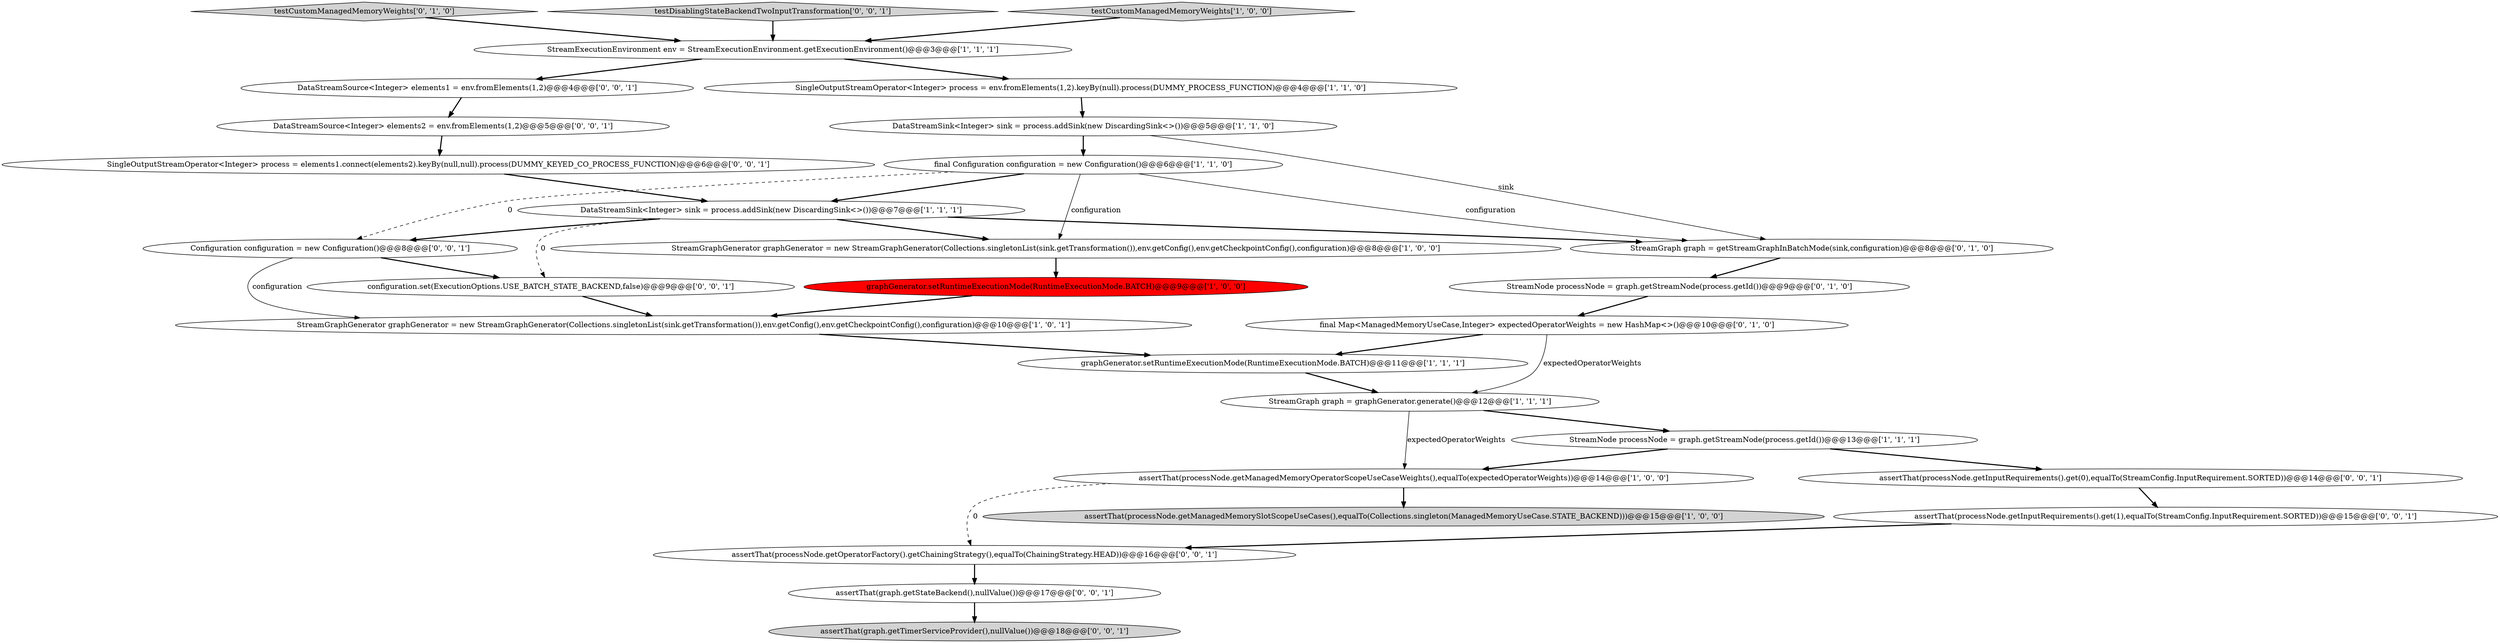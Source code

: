 digraph {
24 [style = filled, label = "SingleOutputStreamOperator<Integer> process = elements1.connect(elements2).keyBy(null,null).process(DUMMY_KEYED_CO_PROCESS_FUNCTION)@@@6@@@['0', '0', '1']", fillcolor = white, shape = ellipse image = "AAA0AAABBB3BBB"];
10 [style = filled, label = "StreamGraph graph = graphGenerator.generate()@@@12@@@['1', '1', '1']", fillcolor = white, shape = ellipse image = "AAA0AAABBB1BBB"];
28 [style = filled, label = "DataStreamSource<Integer> elements2 = env.fromElements(1,2)@@@5@@@['0', '0', '1']", fillcolor = white, shape = ellipse image = "AAA0AAABBB3BBB"];
0 [style = filled, label = "DataStreamSink<Integer> sink = process.addSink(new DiscardingSink<>())@@@5@@@['1', '1', '0']", fillcolor = white, shape = ellipse image = "AAA0AAABBB1BBB"];
13 [style = filled, label = "final Configuration configuration = new Configuration()@@@6@@@['1', '1', '0']", fillcolor = white, shape = ellipse image = "AAA0AAABBB1BBB"];
15 [style = filled, label = "StreamNode processNode = graph.getStreamNode(process.getId())@@@9@@@['0', '1', '0']", fillcolor = white, shape = ellipse image = "AAA0AAABBB2BBB"];
17 [style = filled, label = "testCustomManagedMemoryWeights['0', '1', '0']", fillcolor = lightgray, shape = diamond image = "AAA0AAABBB2BBB"];
11 [style = filled, label = "graphGenerator.setRuntimeExecutionMode(RuntimeExecutionMode.BATCH)@@@11@@@['1', '1', '1']", fillcolor = white, shape = ellipse image = "AAA0AAABBB1BBB"];
25 [style = filled, label = "assertThat(graph.getTimerServiceProvider(),nullValue())@@@18@@@['0', '0', '1']", fillcolor = lightgray, shape = ellipse image = "AAA0AAABBB3BBB"];
16 [style = filled, label = "final Map<ManagedMemoryUseCase,Integer> expectedOperatorWeights = new HashMap<>()@@@10@@@['0', '1', '0']", fillcolor = white, shape = ellipse image = "AAA0AAABBB2BBB"];
3 [style = filled, label = "assertThat(processNode.getManagedMemoryOperatorScopeUseCaseWeights(),equalTo(expectedOperatorWeights))@@@14@@@['1', '0', '0']", fillcolor = white, shape = ellipse image = "AAA0AAABBB1BBB"];
23 [style = filled, label = "assertThat(processNode.getOperatorFactory().getChainingStrategy(),equalTo(ChainingStrategy.HEAD))@@@16@@@['0', '0', '1']", fillcolor = white, shape = ellipse image = "AAA0AAABBB3BBB"];
2 [style = filled, label = "StreamNode processNode = graph.getStreamNode(process.getId())@@@13@@@['1', '1', '1']", fillcolor = white, shape = ellipse image = "AAA0AAABBB1BBB"];
27 [style = filled, label = "DataStreamSource<Integer> elements1 = env.fromElements(1,2)@@@4@@@['0', '0', '1']", fillcolor = white, shape = ellipse image = "AAA0AAABBB3BBB"];
6 [style = filled, label = "DataStreamSink<Integer> sink = process.addSink(new DiscardingSink<>())@@@7@@@['1', '1', '1']", fillcolor = white, shape = ellipse image = "AAA0AAABBB1BBB"];
14 [style = filled, label = "StreamGraph graph = getStreamGraphInBatchMode(sink,configuration)@@@8@@@['0', '1', '0']", fillcolor = white, shape = ellipse image = "AAA0AAABBB2BBB"];
7 [style = filled, label = "assertThat(processNode.getManagedMemorySlotScopeUseCases(),equalTo(Collections.singleton(ManagedMemoryUseCase.STATE_BACKEND)))@@@15@@@['1', '0', '0']", fillcolor = lightgray, shape = ellipse image = "AAA0AAABBB1BBB"];
20 [style = filled, label = "Configuration configuration = new Configuration()@@@8@@@['0', '0', '1']", fillcolor = white, shape = ellipse image = "AAA0AAABBB3BBB"];
12 [style = filled, label = "graphGenerator.setRuntimeExecutionMode(RuntimeExecutionMode.BATCH)@@@9@@@['1', '0', '0']", fillcolor = red, shape = ellipse image = "AAA1AAABBB1BBB"];
21 [style = filled, label = "testDisablingStateBackendTwoInputTransformation['0', '0', '1']", fillcolor = lightgray, shape = diamond image = "AAA0AAABBB3BBB"];
18 [style = filled, label = "assertThat(processNode.getInputRequirements().get(1),equalTo(StreamConfig.InputRequirement.SORTED))@@@15@@@['0', '0', '1']", fillcolor = white, shape = ellipse image = "AAA0AAABBB3BBB"];
5 [style = filled, label = "StreamGraphGenerator graphGenerator = new StreamGraphGenerator(Collections.singletonList(sink.getTransformation()),env.getConfig(),env.getCheckpointConfig(),configuration)@@@8@@@['1', '0', '0']", fillcolor = white, shape = ellipse image = "AAA0AAABBB1BBB"];
4 [style = filled, label = "testCustomManagedMemoryWeights['1', '0', '0']", fillcolor = lightgray, shape = diamond image = "AAA0AAABBB1BBB"];
8 [style = filled, label = "StreamExecutionEnvironment env = StreamExecutionEnvironment.getExecutionEnvironment()@@@3@@@['1', '1', '1']", fillcolor = white, shape = ellipse image = "AAA0AAABBB1BBB"];
19 [style = filled, label = "assertThat(processNode.getInputRequirements().get(0),equalTo(StreamConfig.InputRequirement.SORTED))@@@14@@@['0', '0', '1']", fillcolor = white, shape = ellipse image = "AAA0AAABBB3BBB"];
22 [style = filled, label = "assertThat(graph.getStateBackend(),nullValue())@@@17@@@['0', '0', '1']", fillcolor = white, shape = ellipse image = "AAA0AAABBB3BBB"];
26 [style = filled, label = "configuration.set(ExecutionOptions.USE_BATCH_STATE_BACKEND,false)@@@9@@@['0', '0', '1']", fillcolor = white, shape = ellipse image = "AAA0AAABBB3BBB"];
1 [style = filled, label = "StreamGraphGenerator graphGenerator = new StreamGraphGenerator(Collections.singletonList(sink.getTransformation()),env.getConfig(),env.getCheckpointConfig(),configuration)@@@10@@@['1', '0', '1']", fillcolor = white, shape = ellipse image = "AAA0AAABBB1BBB"];
9 [style = filled, label = "SingleOutputStreamOperator<Integer> process = env.fromElements(1,2).keyBy(null).process(DUMMY_PROCESS_FUNCTION)@@@4@@@['1', '1', '0']", fillcolor = white, shape = ellipse image = "AAA0AAABBB1BBB"];
17->8 [style = bold, label=""];
22->25 [style = bold, label=""];
13->14 [style = solid, label="configuration"];
19->18 [style = bold, label=""];
2->19 [style = bold, label=""];
16->11 [style = bold, label=""];
9->0 [style = bold, label=""];
0->13 [style = bold, label=""];
18->23 [style = bold, label=""];
0->14 [style = solid, label="sink"];
20->26 [style = bold, label=""];
13->20 [style = dashed, label="0"];
27->28 [style = bold, label=""];
2->3 [style = bold, label=""];
26->1 [style = bold, label=""];
21->8 [style = bold, label=""];
15->16 [style = bold, label=""];
12->1 [style = bold, label=""];
1->11 [style = bold, label=""];
6->14 [style = bold, label=""];
6->20 [style = bold, label=""];
3->23 [style = dashed, label="0"];
6->5 [style = bold, label=""];
23->22 [style = bold, label=""];
5->12 [style = bold, label=""];
3->7 [style = bold, label=""];
11->10 [style = bold, label=""];
6->26 [style = dashed, label="0"];
16->10 [style = solid, label="expectedOperatorWeights"];
8->9 [style = bold, label=""];
28->24 [style = bold, label=""];
4->8 [style = bold, label=""];
10->2 [style = bold, label=""];
14->15 [style = bold, label=""];
10->3 [style = solid, label="expectedOperatorWeights"];
13->6 [style = bold, label=""];
24->6 [style = bold, label=""];
8->27 [style = bold, label=""];
13->5 [style = solid, label="configuration"];
20->1 [style = solid, label="configuration"];
}
